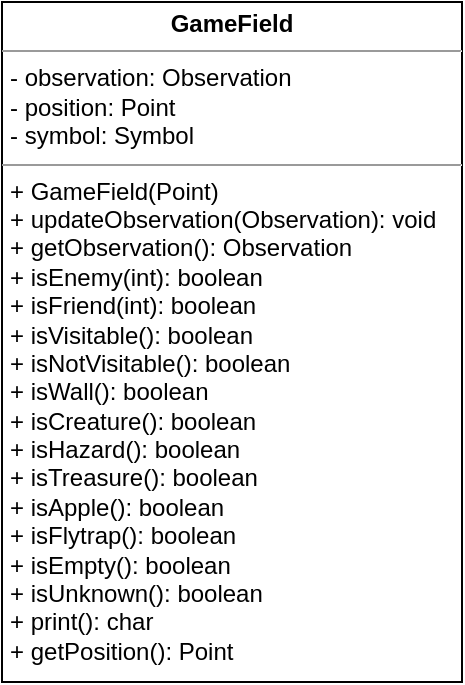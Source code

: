 <mxfile version="12.8.2" type="device"><diagram id="C5RBs43oDa-KdzZeNtuy" name="Page-1"><mxGraphModel dx="328" dy="709" grid="1" gridSize="10" guides="1" tooltips="1" connect="1" arrows="1" fold="1" page="1" pageScale="1" pageWidth="827" pageHeight="1169" math="0" shadow="0"><root><mxCell id="WIyWlLk6GJQsqaUBKTNV-0"/><mxCell id="WIyWlLk6GJQsqaUBKTNV-1" parent="WIyWlLk6GJQsqaUBKTNV-0"/><mxCell id="bowypdrpxoWt8r3eCJQg-5" value="&lt;p style=&quot;margin: 0px ; margin-top: 4px ; text-align: center&quot;&gt;&lt;b&gt;GameField&lt;/b&gt;&lt;br&gt;&lt;/p&gt;&lt;hr size=&quot;1&quot;&gt;&lt;p style=&quot;margin: 0px ; margin-left: 4px&quot;&gt;- observation: Observation&lt;/p&gt;&lt;p style=&quot;margin: 0px ; margin-left: 4px&quot;&gt;- position: Point&lt;/p&gt;&lt;p style=&quot;margin: 0px ; margin-left: 4px&quot;&gt;- symbol: Symbol&lt;/p&gt;&lt;hr size=&quot;1&quot;&gt;&lt;p style=&quot;margin: 0px ; margin-left: 4px&quot;&gt;+ GameField(Point)&lt;/p&gt;&lt;p style=&quot;margin: 0px ; margin-left: 4px&quot;&gt;+ updateObservation(Observation): void&lt;br&gt;&lt;/p&gt;&lt;p style=&quot;margin: 0px ; margin-left: 4px&quot;&gt;+ getObservation(): Observation&lt;br&gt;&lt;/p&gt;&lt;p style=&quot;margin: 0px ; margin-left: 4px&quot;&gt;+ isEnemy(int): boolean&lt;br&gt;&lt;/p&gt;&lt;p style=&quot;margin: 0px ; margin-left: 4px&quot;&gt;+ isFriend(int): boolean&lt;br&gt;&lt;/p&gt;&lt;p style=&quot;margin: 0px ; margin-left: 4px&quot;&gt;+ isVisitable(): boolean&lt;/p&gt;&lt;p style=&quot;margin: 0px ; margin-left: 4px&quot;&gt;+ isNotVisitable(): boolean&lt;br&gt;&lt;/p&gt;&lt;p style=&quot;margin: 0px ; margin-left: 4px&quot;&gt;+ isWall(): boolean&lt;br&gt;&lt;/p&gt;&lt;p style=&quot;margin: 0px ; margin-left: 4px&quot;&gt;+ isCreature(): boolean&lt;br&gt;&lt;/p&gt;&lt;p style=&quot;margin: 0px ; margin-left: 4px&quot;&gt;+ isHazard(): boolean&lt;br&gt;&lt;/p&gt;&lt;p style=&quot;margin: 0px ; margin-left: 4px&quot;&gt;+ isTreasure(): boolean&lt;br&gt;&lt;/p&gt;&lt;p style=&quot;margin: 0px ; margin-left: 4px&quot;&gt;+ isApple(): boolean&lt;br&gt;&lt;/p&gt;&lt;p style=&quot;margin: 0px ; margin-left: 4px&quot;&gt;+ isFlytrap(): boolean&lt;br&gt;&lt;/p&gt;&lt;p style=&quot;margin: 0px ; margin-left: 4px&quot;&gt;+ isEmpty(): boolean&lt;br&gt;&lt;/p&gt;&lt;p style=&quot;margin: 0px ; margin-left: 4px&quot;&gt;+ isUnknown(): boolean&lt;br&gt;&lt;/p&gt;&lt;p style=&quot;margin: 0px ; margin-left: 4px&quot;&gt;+ print(): char&lt;br&gt;&lt;/p&gt;&lt;p style=&quot;margin: 0px ; margin-left: 4px&quot;&gt;+ getPosition(): Point&lt;br&gt;&lt;/p&gt;" style="verticalAlign=top;align=left;overflow=fill;fontSize=12;fontFamily=Helvetica;html=1;" vertex="1" parent="WIyWlLk6GJQsqaUBKTNV-1"><mxGeometry x="310" y="240" width="230" height="340" as="geometry"/></mxCell></root></mxGraphModel></diagram></mxfile>